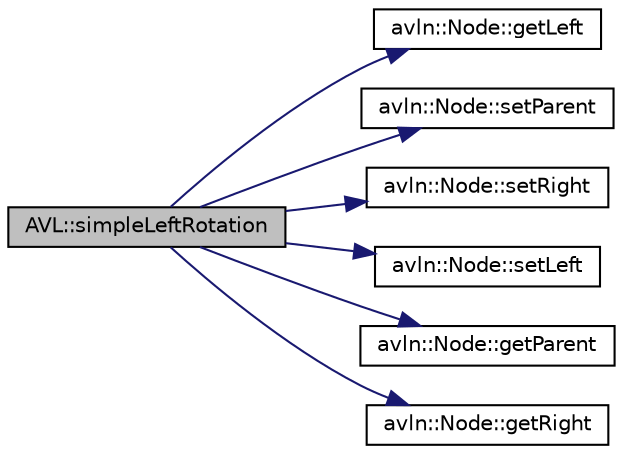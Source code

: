 digraph "AVL::simpleLeftRotation"
{
  edge [fontname="Helvetica",fontsize="10",labelfontname="Helvetica",labelfontsize="10"];
  node [fontname="Helvetica",fontsize="10",shape=record];
  rankdir="LR";
  Node1 [label="AVL::simpleLeftRotation",height=0.2,width=0.4,color="black", fillcolor="grey75", style="filled", fontcolor="black"];
  Node1 -> Node2 [color="midnightblue",fontsize="10",style="solid",fontname="Helvetica"];
  Node2 [label="avln::Node::getLeft",height=0.2,width=0.4,color="black", fillcolor="white", style="filled",URL="$classavln_1_1_node.html#ad39cf45af29db3be415f812495c1c201"];
  Node1 -> Node3 [color="midnightblue",fontsize="10",style="solid",fontname="Helvetica"];
  Node3 [label="avln::Node::setParent",height=0.2,width=0.4,color="black", fillcolor="white", style="filled",URL="$classavln_1_1_node.html#a2066d3e947f28ca659a14bc3077bd5b5"];
  Node1 -> Node4 [color="midnightblue",fontsize="10",style="solid",fontname="Helvetica"];
  Node4 [label="avln::Node::setRight",height=0.2,width=0.4,color="black", fillcolor="white", style="filled",URL="$classavln_1_1_node.html#a9e0028d2c32e058af743b053d4705094"];
  Node1 -> Node5 [color="midnightblue",fontsize="10",style="solid",fontname="Helvetica"];
  Node5 [label="avln::Node::setLeft",height=0.2,width=0.4,color="black", fillcolor="white", style="filled",URL="$classavln_1_1_node.html#a389bcc50e814497224433b8b4a342d7c"];
  Node1 -> Node6 [color="midnightblue",fontsize="10",style="solid",fontname="Helvetica"];
  Node6 [label="avln::Node::getParent",height=0.2,width=0.4,color="black", fillcolor="white", style="filled",URL="$classavln_1_1_node.html#a1be09de9cacda10a467811b05488bc53"];
  Node1 -> Node7 [color="midnightblue",fontsize="10",style="solid",fontname="Helvetica"];
  Node7 [label="avln::Node::getRight",height=0.2,width=0.4,color="black", fillcolor="white", style="filled",URL="$classavln_1_1_node.html#ae6e852e00c029d06ae34c0a415a13812"];
}
